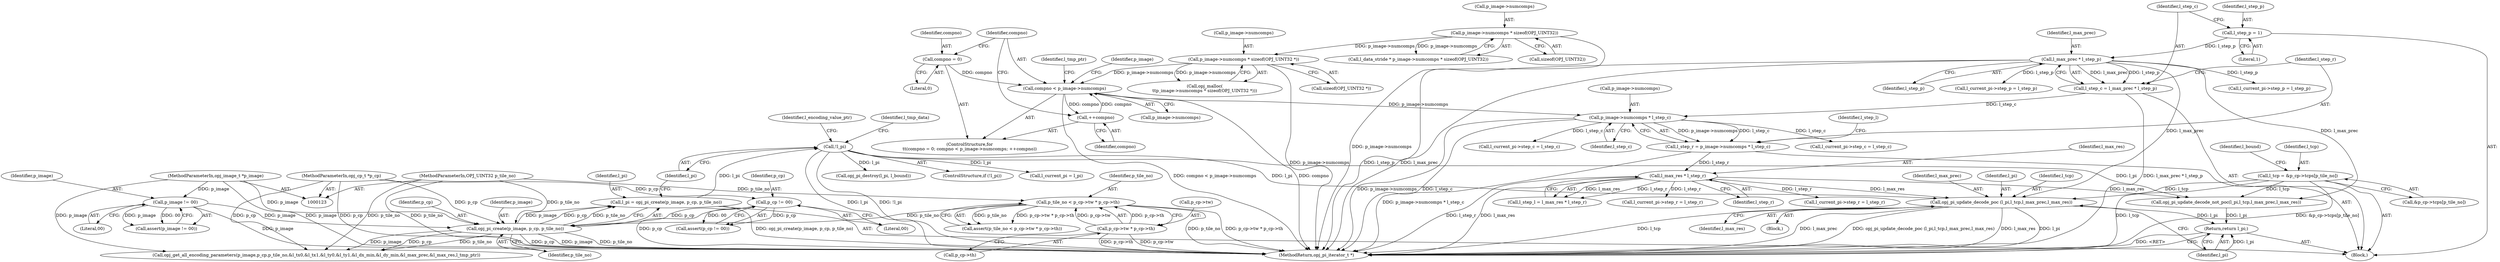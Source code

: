 digraph "0_openjpeg_ef01f18dfc6780b776d0674ed3e7415c6ef54d24@API" {
"1000701" [label="(Call,opj_pi_update_decode_poc (l_pi,l_tcp,l_max_prec,l_max_res))"];
"1000258" [label="(Call,!l_pi)"];
"1000251" [label="(Call,l_pi = opj_pi_create(p_image, p_cp, p_tile_no))"];
"1000253" [label="(Call,opj_pi_create(p_image, p_cp, p_tile_no))"];
"1000180" [label="(Call,p_image != 00)"];
"1000124" [label="(MethodParameterIn,opj_image_t *p_image)"];
"1000176" [label="(Call,p_cp != 00)"];
"1000125" [label="(MethodParameterIn,opj_cp_t *p_cp)"];
"1000184" [label="(Call,p_tile_no < p_cp->tw * p_cp->th)"];
"1000126" [label="(MethodParameterIn,OPJ_UINT32 p_tile_no)"];
"1000186" [label="(Call,p_cp->tw * p_cp->th)"];
"1000193" [label="(Call,l_tcp = &p_cp->tcps[p_tile_no])"];
"1000316" [label="(Call,l_max_prec * l_step_p)"];
"1000311" [label="(Call,l_step_p = 1)"];
"1000328" [label="(Call,l_max_res * l_step_r)"];
"1000319" [label="(Call,l_step_r = p_image->numcomps * l_step_c)"];
"1000321" [label="(Call,p_image->numcomps * l_step_c)"];
"1000274" [label="(Call,compno < p_image->numcomps)"];
"1000279" [label="(Call,++compno)"];
"1000271" [label="(Call,compno = 0)"];
"1000237" [label="(Call,p_image->numcomps * sizeof(OPJ_UINT32 *))"];
"1000220" [label="(Call,p_image->numcomps * sizeof(OPJ_UINT32))"];
"1000314" [label="(Call,l_step_c = l_max_prec * l_step_p)"];
"1000713" [label="(Return,return l_pi;)"];
"1000175" [label="(Call,assert(p_cp != 00))"];
"1000195" [label="(Call,&p_cp->tcps[p_tile_no])"];
"1000180" [label="(Call,p_image != 00)"];
"1000272" [label="(Identifier,compno)"];
"1000705" [label="(Identifier,l_max_res)"];
"1000314" [label="(Call,l_step_c = l_max_prec * l_step_p)"];
"1000330" [label="(Identifier,l_step_r)"];
"1000570" [label="(Call,l_current_pi->step_p = l_step_p)"];
"1000708" [label="(Call,opj_pi_update_decode_not_poc(l_pi,l_tcp,l_max_prec,l_max_res))"];
"1000251" [label="(Call,l_pi = opj_pi_create(p_image, p_cp, p_tile_no))"];
"1000177" [label="(Identifier,p_cp)"];
"1000258" [label="(Call,!l_pi)"];
"1000317" [label="(Identifier,l_max_prec)"];
"1000257" [label="(ControlStructure,if (!l_pi))"];
"1000331" [label="(Call,l_current_pi = l_pi)"];
"1000280" [label="(Identifier,compno)"];
"1000378" [label="(Call,opj_pi_destroy(l_pi, l_bound))"];
"1000276" [label="(Call,p_image->numcomps)"];
"1000193" [label="(Call,l_tcp = &p_cp->tcps[p_tile_no])"];
"1000241" [label="(Call,sizeof(OPJ_UINT32 *))"];
"1000318" [label="(Identifier,l_step_p)"];
"1000328" [label="(Call,l_max_res * l_step_r)"];
"1000236" [label="(Call,opj_malloc(\n\t\tp_image->numcomps * sizeof(OPJ_UINT32 *)))"];
"1000700" [label="(Block,)"];
"1000181" [label="(Identifier,p_image)"];
"1000182" [label="(Literal,00)"];
"1000194" [label="(Identifier,l_tcp)"];
"1000320" [label="(Identifier,l_step_r)"];
"1000259" [label="(Identifier,l_pi)"];
"1000183" [label="(Call,assert(p_tile_no < p_cp->tw * p_cp->th))"];
"1000325" [label="(Identifier,l_step_c)"];
"1000312" [label="(Identifier,l_step_p)"];
"1000176" [label="(Call,p_cp != 00)"];
"1000284" [label="(Identifier,l_tmp_ptr)"];
"1000275" [label="(Identifier,compno)"];
"1000185" [label="(Identifier,p_tile_no)"];
"1000252" [label="(Identifier,l_pi)"];
"1000274" [label="(Call,compno < p_image->numcomps)"];
"1000220" [label="(Call,p_image->numcomps * sizeof(OPJ_UINT32))"];
"1000575" [label="(Call,l_current_pi->step_c = l_step_c)"];
"1000126" [label="(MethodParameterIn,OPJ_UINT32 p_tile_no)"];
"1000238" [label="(Call,p_image->numcomps)"];
"1000255" [label="(Identifier,p_cp)"];
"1000256" [label="(Identifier,p_tile_no)"];
"1000279" [label="(Call,++compno)"];
"1000262" [label="(Identifier,l_tmp_data)"];
"1000327" [label="(Identifier,l_step_l)"];
"1000237" [label="(Call,p_image->numcomps * sizeof(OPJ_UINT32 *))"];
"1000268" [label="(Identifier,l_encoding_value_ptr)"];
"1000315" [label="(Identifier,l_step_c)"];
"1000703" [label="(Identifier,l_tcp)"];
"1000704" [label="(Identifier,l_max_prec)"];
"1000253" [label="(Call,opj_pi_create(p_image, p_cp, p_tile_no))"];
"1000270" [label="(ControlStructure,for\n\t\t(compno = 0; compno < p_image->numcomps; ++compno))"];
"1000254" [label="(Identifier,p_image)"];
"1000311" [label="(Call,l_step_p = 1)"];
"1000715" [label="(MethodReturn,opj_pi_iterator_t *)"];
"1000202" [label="(Identifier,l_bound)"];
"1000580" [label="(Call,l_current_pi->step_r = l_step_r)"];
"1000187" [label="(Call,p_cp->tw)"];
"1000326" [label="(Call,l_step_l = l_max_res * l_step_r)"];
"1000329" [label="(Identifier,l_max_res)"];
"1000127" [label="(Block,)"];
"1000701" [label="(Call,opj_pi_update_decode_poc (l_pi,l_tcp,l_max_prec,l_max_res))"];
"1000291" [label="(Identifier,p_image)"];
"1000428" [label="(Call,l_current_pi->step_r = l_step_r)"];
"1000190" [label="(Call,p_cp->th)"];
"1000124" [label="(MethodParameterIn,opj_image_t *p_image)"];
"1000321" [label="(Call,p_image->numcomps * l_step_c)"];
"1000316" [label="(Call,l_max_prec * l_step_p)"];
"1000273" [label="(Literal,0)"];
"1000186" [label="(Call,p_cp->tw * p_cp->th)"];
"1000319" [label="(Call,l_step_r = p_image->numcomps * l_step_c)"];
"1000713" [label="(Return,return l_pi;)"];
"1000290" [label="(Call,opj_get_all_encoding_parameters(p_image,p_cp,p_tile_no,&l_tx0,&l_tx1,&l_ty0,&l_ty1,&l_dx_min,&l_dy_min,&l_max_prec,&l_max_res,l_tmp_ptr))"];
"1000221" [label="(Call,p_image->numcomps)"];
"1000313" [label="(Literal,1)"];
"1000184" [label="(Call,p_tile_no < p_cp->tw * p_cp->th)"];
"1000271" [label="(Call,compno = 0)"];
"1000423" [label="(Call,l_current_pi->step_c = l_step_c)"];
"1000178" [label="(Literal,00)"];
"1000125" [label="(MethodParameterIn,opj_cp_t *p_cp)"];
"1000224" [label="(Call,sizeof(OPJ_UINT32))"];
"1000322" [label="(Call,p_image->numcomps)"];
"1000702" [label="(Identifier,l_pi)"];
"1000714" [label="(Identifier,l_pi)"];
"1000218" [label="(Call,l_data_stride * p_image->numcomps * sizeof(OPJ_UINT32))"];
"1000179" [label="(Call,assert(p_image != 00))"];
"1000418" [label="(Call,l_current_pi->step_p = l_step_p)"];
"1000701" -> "1000700"  [label="AST: "];
"1000701" -> "1000705"  [label="CFG: "];
"1000702" -> "1000701"  [label="AST: "];
"1000703" -> "1000701"  [label="AST: "];
"1000704" -> "1000701"  [label="AST: "];
"1000705" -> "1000701"  [label="AST: "];
"1000714" -> "1000701"  [label="CFG: "];
"1000701" -> "1000715"  [label="DDG: opj_pi_update_decode_poc (l_pi,l_tcp,l_max_prec,l_max_res)"];
"1000701" -> "1000715"  [label="DDG: l_max_res"];
"1000701" -> "1000715"  [label="DDG: l_pi"];
"1000701" -> "1000715"  [label="DDG: l_tcp"];
"1000701" -> "1000715"  [label="DDG: l_max_prec"];
"1000258" -> "1000701"  [label="DDG: l_pi"];
"1000193" -> "1000701"  [label="DDG: l_tcp"];
"1000316" -> "1000701"  [label="DDG: l_max_prec"];
"1000328" -> "1000701"  [label="DDG: l_max_res"];
"1000701" -> "1000713"  [label="DDG: l_pi"];
"1000258" -> "1000257"  [label="AST: "];
"1000258" -> "1000259"  [label="CFG: "];
"1000259" -> "1000258"  [label="AST: "];
"1000262" -> "1000258"  [label="CFG: "];
"1000268" -> "1000258"  [label="CFG: "];
"1000258" -> "1000715"  [label="DDG: l_pi"];
"1000258" -> "1000715"  [label="DDG: !l_pi"];
"1000251" -> "1000258"  [label="DDG: l_pi"];
"1000258" -> "1000331"  [label="DDG: l_pi"];
"1000258" -> "1000378"  [label="DDG: l_pi"];
"1000258" -> "1000708"  [label="DDG: l_pi"];
"1000251" -> "1000127"  [label="AST: "];
"1000251" -> "1000253"  [label="CFG: "];
"1000252" -> "1000251"  [label="AST: "];
"1000253" -> "1000251"  [label="AST: "];
"1000259" -> "1000251"  [label="CFG: "];
"1000251" -> "1000715"  [label="DDG: opj_pi_create(p_image, p_cp, p_tile_no)"];
"1000253" -> "1000251"  [label="DDG: p_image"];
"1000253" -> "1000251"  [label="DDG: p_cp"];
"1000253" -> "1000251"  [label="DDG: p_tile_no"];
"1000253" -> "1000256"  [label="CFG: "];
"1000254" -> "1000253"  [label="AST: "];
"1000255" -> "1000253"  [label="AST: "];
"1000256" -> "1000253"  [label="AST: "];
"1000253" -> "1000715"  [label="DDG: p_cp"];
"1000253" -> "1000715"  [label="DDG: p_image"];
"1000253" -> "1000715"  [label="DDG: p_tile_no"];
"1000180" -> "1000253"  [label="DDG: p_image"];
"1000124" -> "1000253"  [label="DDG: p_image"];
"1000176" -> "1000253"  [label="DDG: p_cp"];
"1000125" -> "1000253"  [label="DDG: p_cp"];
"1000184" -> "1000253"  [label="DDG: p_tile_no"];
"1000126" -> "1000253"  [label="DDG: p_tile_no"];
"1000253" -> "1000290"  [label="DDG: p_image"];
"1000253" -> "1000290"  [label="DDG: p_cp"];
"1000253" -> "1000290"  [label="DDG: p_tile_no"];
"1000180" -> "1000179"  [label="AST: "];
"1000180" -> "1000182"  [label="CFG: "];
"1000181" -> "1000180"  [label="AST: "];
"1000182" -> "1000180"  [label="AST: "];
"1000179" -> "1000180"  [label="CFG: "];
"1000180" -> "1000715"  [label="DDG: p_image"];
"1000180" -> "1000179"  [label="DDG: p_image"];
"1000180" -> "1000179"  [label="DDG: 00"];
"1000124" -> "1000180"  [label="DDG: p_image"];
"1000124" -> "1000123"  [label="AST: "];
"1000124" -> "1000715"  [label="DDG: p_image"];
"1000124" -> "1000290"  [label="DDG: p_image"];
"1000176" -> "1000175"  [label="AST: "];
"1000176" -> "1000178"  [label="CFG: "];
"1000177" -> "1000176"  [label="AST: "];
"1000178" -> "1000176"  [label="AST: "];
"1000175" -> "1000176"  [label="CFG: "];
"1000176" -> "1000715"  [label="DDG: p_cp"];
"1000176" -> "1000175"  [label="DDG: p_cp"];
"1000176" -> "1000175"  [label="DDG: 00"];
"1000125" -> "1000176"  [label="DDG: p_cp"];
"1000125" -> "1000123"  [label="AST: "];
"1000125" -> "1000715"  [label="DDG: p_cp"];
"1000125" -> "1000290"  [label="DDG: p_cp"];
"1000184" -> "1000183"  [label="AST: "];
"1000184" -> "1000186"  [label="CFG: "];
"1000185" -> "1000184"  [label="AST: "];
"1000186" -> "1000184"  [label="AST: "];
"1000183" -> "1000184"  [label="CFG: "];
"1000184" -> "1000715"  [label="DDG: p_cp->tw * p_cp->th"];
"1000184" -> "1000715"  [label="DDG: p_tile_no"];
"1000184" -> "1000183"  [label="DDG: p_tile_no"];
"1000184" -> "1000183"  [label="DDG: p_cp->tw * p_cp->th"];
"1000126" -> "1000184"  [label="DDG: p_tile_no"];
"1000186" -> "1000184"  [label="DDG: p_cp->tw"];
"1000186" -> "1000184"  [label="DDG: p_cp->th"];
"1000126" -> "1000123"  [label="AST: "];
"1000126" -> "1000715"  [label="DDG: p_tile_no"];
"1000126" -> "1000290"  [label="DDG: p_tile_no"];
"1000186" -> "1000190"  [label="CFG: "];
"1000187" -> "1000186"  [label="AST: "];
"1000190" -> "1000186"  [label="AST: "];
"1000186" -> "1000715"  [label="DDG: p_cp->tw"];
"1000186" -> "1000715"  [label="DDG: p_cp->th"];
"1000193" -> "1000127"  [label="AST: "];
"1000193" -> "1000195"  [label="CFG: "];
"1000194" -> "1000193"  [label="AST: "];
"1000195" -> "1000193"  [label="AST: "];
"1000202" -> "1000193"  [label="CFG: "];
"1000193" -> "1000715"  [label="DDG: l_tcp"];
"1000193" -> "1000715"  [label="DDG: &p_cp->tcps[p_tile_no]"];
"1000193" -> "1000708"  [label="DDG: l_tcp"];
"1000316" -> "1000314"  [label="AST: "];
"1000316" -> "1000318"  [label="CFG: "];
"1000317" -> "1000316"  [label="AST: "];
"1000318" -> "1000316"  [label="AST: "];
"1000314" -> "1000316"  [label="CFG: "];
"1000316" -> "1000715"  [label="DDG: l_step_p"];
"1000316" -> "1000715"  [label="DDG: l_max_prec"];
"1000316" -> "1000314"  [label="DDG: l_max_prec"];
"1000316" -> "1000314"  [label="DDG: l_step_p"];
"1000311" -> "1000316"  [label="DDG: l_step_p"];
"1000316" -> "1000418"  [label="DDG: l_step_p"];
"1000316" -> "1000570"  [label="DDG: l_step_p"];
"1000316" -> "1000708"  [label="DDG: l_max_prec"];
"1000311" -> "1000127"  [label="AST: "];
"1000311" -> "1000313"  [label="CFG: "];
"1000312" -> "1000311"  [label="AST: "];
"1000313" -> "1000311"  [label="AST: "];
"1000315" -> "1000311"  [label="CFG: "];
"1000328" -> "1000326"  [label="AST: "];
"1000328" -> "1000330"  [label="CFG: "];
"1000329" -> "1000328"  [label="AST: "];
"1000330" -> "1000328"  [label="AST: "];
"1000326" -> "1000328"  [label="CFG: "];
"1000328" -> "1000715"  [label="DDG: l_max_res"];
"1000328" -> "1000715"  [label="DDG: l_step_r"];
"1000328" -> "1000326"  [label="DDG: l_max_res"];
"1000328" -> "1000326"  [label="DDG: l_step_r"];
"1000319" -> "1000328"  [label="DDG: l_step_r"];
"1000328" -> "1000428"  [label="DDG: l_step_r"];
"1000328" -> "1000580"  [label="DDG: l_step_r"];
"1000328" -> "1000708"  [label="DDG: l_max_res"];
"1000319" -> "1000127"  [label="AST: "];
"1000319" -> "1000321"  [label="CFG: "];
"1000320" -> "1000319"  [label="AST: "];
"1000321" -> "1000319"  [label="AST: "];
"1000327" -> "1000319"  [label="CFG: "];
"1000319" -> "1000715"  [label="DDG: p_image->numcomps * l_step_c"];
"1000321" -> "1000319"  [label="DDG: p_image->numcomps"];
"1000321" -> "1000319"  [label="DDG: l_step_c"];
"1000321" -> "1000325"  [label="CFG: "];
"1000322" -> "1000321"  [label="AST: "];
"1000325" -> "1000321"  [label="AST: "];
"1000321" -> "1000715"  [label="DDG: p_image->numcomps"];
"1000321" -> "1000715"  [label="DDG: l_step_c"];
"1000274" -> "1000321"  [label="DDG: p_image->numcomps"];
"1000314" -> "1000321"  [label="DDG: l_step_c"];
"1000321" -> "1000423"  [label="DDG: l_step_c"];
"1000321" -> "1000575"  [label="DDG: l_step_c"];
"1000274" -> "1000270"  [label="AST: "];
"1000274" -> "1000276"  [label="CFG: "];
"1000275" -> "1000274"  [label="AST: "];
"1000276" -> "1000274"  [label="AST: "];
"1000284" -> "1000274"  [label="CFG: "];
"1000291" -> "1000274"  [label="CFG: "];
"1000274" -> "1000715"  [label="DDG: compno"];
"1000274" -> "1000715"  [label="DDG: compno < p_image->numcomps"];
"1000279" -> "1000274"  [label="DDG: compno"];
"1000271" -> "1000274"  [label="DDG: compno"];
"1000237" -> "1000274"  [label="DDG: p_image->numcomps"];
"1000274" -> "1000279"  [label="DDG: compno"];
"1000279" -> "1000270"  [label="AST: "];
"1000279" -> "1000280"  [label="CFG: "];
"1000280" -> "1000279"  [label="AST: "];
"1000275" -> "1000279"  [label="CFG: "];
"1000271" -> "1000270"  [label="AST: "];
"1000271" -> "1000273"  [label="CFG: "];
"1000272" -> "1000271"  [label="AST: "];
"1000273" -> "1000271"  [label="AST: "];
"1000275" -> "1000271"  [label="CFG: "];
"1000237" -> "1000236"  [label="AST: "];
"1000237" -> "1000241"  [label="CFG: "];
"1000238" -> "1000237"  [label="AST: "];
"1000241" -> "1000237"  [label="AST: "];
"1000236" -> "1000237"  [label="CFG: "];
"1000237" -> "1000715"  [label="DDG: p_image->numcomps"];
"1000237" -> "1000236"  [label="DDG: p_image->numcomps"];
"1000220" -> "1000237"  [label="DDG: p_image->numcomps"];
"1000220" -> "1000218"  [label="AST: "];
"1000220" -> "1000224"  [label="CFG: "];
"1000221" -> "1000220"  [label="AST: "];
"1000224" -> "1000220"  [label="AST: "];
"1000218" -> "1000220"  [label="CFG: "];
"1000220" -> "1000715"  [label="DDG: p_image->numcomps"];
"1000220" -> "1000218"  [label="DDG: p_image->numcomps"];
"1000314" -> "1000127"  [label="AST: "];
"1000315" -> "1000314"  [label="AST: "];
"1000320" -> "1000314"  [label="CFG: "];
"1000314" -> "1000715"  [label="DDG: l_max_prec * l_step_p"];
"1000713" -> "1000127"  [label="AST: "];
"1000713" -> "1000714"  [label="CFG: "];
"1000714" -> "1000713"  [label="AST: "];
"1000715" -> "1000713"  [label="CFG: "];
"1000713" -> "1000715"  [label="DDG: <RET>"];
"1000714" -> "1000713"  [label="DDG: l_pi"];
"1000708" -> "1000713"  [label="DDG: l_pi"];
}
